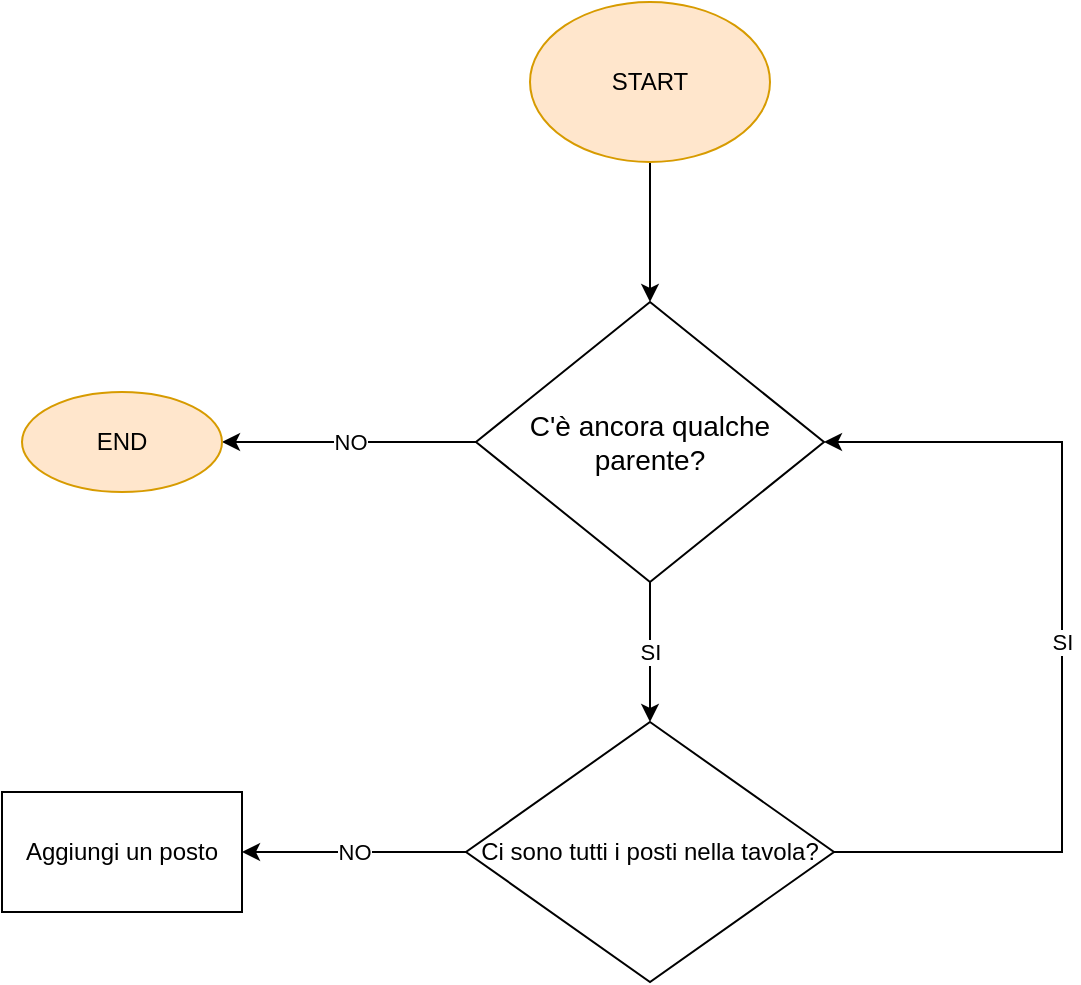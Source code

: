 <mxfile version="21.3.3" type="device">
  <diagram id="RcBhQchs6RbdOINemzcs" name="Pagina-1">
    <mxGraphModel dx="891" dy="778" grid="1" gridSize="10" guides="1" tooltips="1" connect="1" arrows="1" fold="1" page="1" pageScale="1" pageWidth="827" pageHeight="1169" math="0" shadow="0">
      <root>
        <mxCell id="0" />
        <mxCell id="1" parent="0" />
        <mxCell id="L2sYMgE7h-koRApQre-6-6" value="" style="edgeStyle=orthogonalEdgeStyle;rounded=0;orthogonalLoop=1;jettySize=auto;html=1;" edge="1" parent="1" source="L2sYMgE7h-koRApQre-6-2" target="L2sYMgE7h-koRApQre-6-5">
          <mxGeometry relative="1" as="geometry" />
        </mxCell>
        <mxCell id="L2sYMgE7h-koRApQre-6-2" value="START" style="ellipse;whiteSpace=wrap;html=1;fillColor=#ffe6cc;strokeColor=#d79b00;" vertex="1" parent="1">
          <mxGeometry x="354" y="140" width="120" height="80" as="geometry" />
        </mxCell>
        <mxCell id="L2sYMgE7h-koRApQre-6-8" value="NO" style="edgeStyle=orthogonalEdgeStyle;rounded=0;orthogonalLoop=1;jettySize=auto;html=1;" edge="1" parent="1" source="L2sYMgE7h-koRApQre-6-5" target="L2sYMgE7h-koRApQre-6-7">
          <mxGeometry relative="1" as="geometry" />
        </mxCell>
        <mxCell id="L2sYMgE7h-koRApQre-6-12" value="SI" style="edgeStyle=orthogonalEdgeStyle;rounded=0;orthogonalLoop=1;jettySize=auto;html=1;" edge="1" parent="1" source="L2sYMgE7h-koRApQre-6-5" target="L2sYMgE7h-koRApQre-6-11">
          <mxGeometry relative="1" as="geometry" />
        </mxCell>
        <mxCell id="L2sYMgE7h-koRApQre-6-5" value="&lt;font style=&quot;font-size: 14px;&quot;&gt;C&#39;è ancora qualche parente?&lt;/font&gt;" style="rhombus;whiteSpace=wrap;html=1;" vertex="1" parent="1">
          <mxGeometry x="327" y="290" width="174" height="140" as="geometry" />
        </mxCell>
        <mxCell id="L2sYMgE7h-koRApQre-6-7" value="END" style="ellipse;whiteSpace=wrap;html=1;fillColor=#ffe6cc;strokeColor=#d79b00;" vertex="1" parent="1">
          <mxGeometry x="100" y="335" width="100" height="50" as="geometry" />
        </mxCell>
        <mxCell id="L2sYMgE7h-koRApQre-6-14" value="NO" style="edgeStyle=orthogonalEdgeStyle;rounded=0;orthogonalLoop=1;jettySize=auto;html=1;" edge="1" parent="1" source="L2sYMgE7h-koRApQre-6-11" target="L2sYMgE7h-koRApQre-6-13">
          <mxGeometry relative="1" as="geometry" />
        </mxCell>
        <mxCell id="L2sYMgE7h-koRApQre-6-17" value="SI&lt;br&gt;" style="edgeStyle=orthogonalEdgeStyle;rounded=0;orthogonalLoop=1;jettySize=auto;html=1;exitX=1;exitY=0.5;exitDx=0;exitDy=0;entryX=1;entryY=0.5;entryDx=0;entryDy=0;" edge="1" parent="1" source="L2sYMgE7h-koRApQre-6-11" target="L2sYMgE7h-koRApQre-6-5">
          <mxGeometry relative="1" as="geometry">
            <Array as="points">
              <mxPoint x="620" y="565" />
              <mxPoint x="620" y="360" />
            </Array>
          </mxGeometry>
        </mxCell>
        <mxCell id="L2sYMgE7h-koRApQre-6-11" value="Ci sono tutti i posti nella tavola?" style="rhombus;whiteSpace=wrap;html=1;" vertex="1" parent="1">
          <mxGeometry x="322" y="500" width="184" height="130" as="geometry" />
        </mxCell>
        <mxCell id="L2sYMgE7h-koRApQre-6-13" value="Aggiungi un posto" style="whiteSpace=wrap;html=1;" vertex="1" parent="1">
          <mxGeometry x="90" y="535" width="120" height="60" as="geometry" />
        </mxCell>
      </root>
    </mxGraphModel>
  </diagram>
</mxfile>
